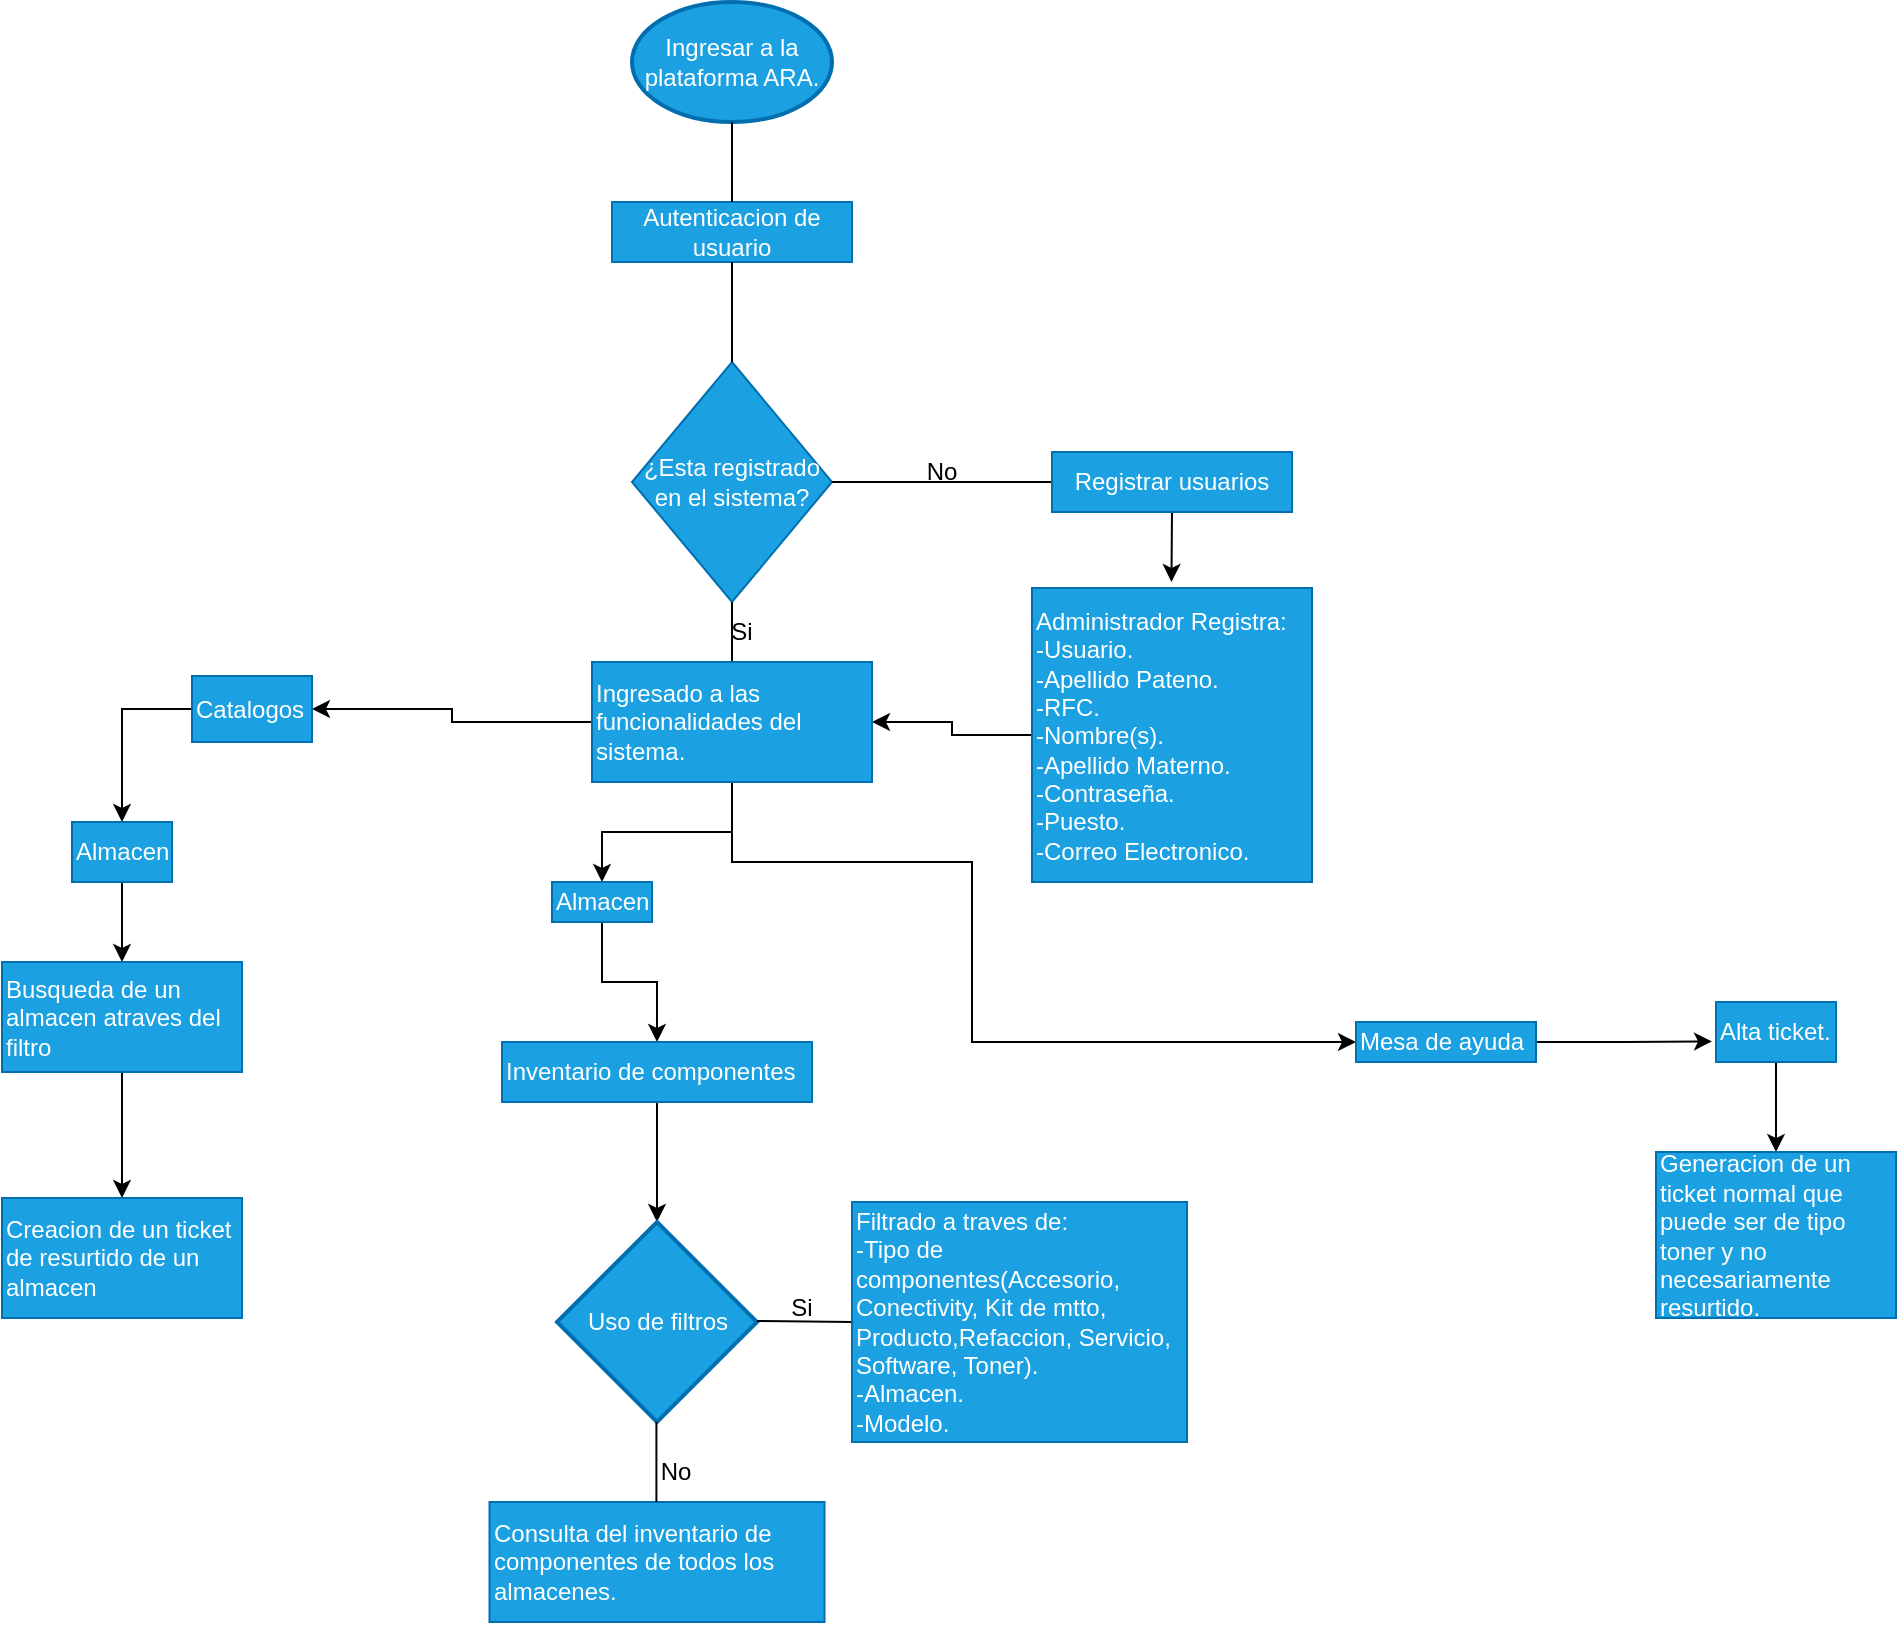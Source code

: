 <mxfile version="21.4.0" type="github">
  <diagram name="Página-1" id="Qh7bI7CGL2_jszbcvP-a">
    <mxGraphModel dx="440" dy="238" grid="1" gridSize="10" guides="1" tooltips="1" connect="1" arrows="1" fold="1" page="1" pageScale="1" pageWidth="1200" pageHeight="1920" math="0" shadow="0">
      <root>
        <mxCell id="0" />
        <mxCell id="1" parent="0" />
        <mxCell id="DQx1dqBmSsrzj3G31s6L-1" value="Ingresar a la plataforma ARA." style="strokeWidth=2;html=1;shape=mxgraph.flowchart.start_1;whiteSpace=wrap;fillColor=#1ba1e2;fontColor=#ffffff;strokeColor=#006EAF;" parent="1" vertex="1">
          <mxGeometry x="428" y="20" width="100" height="60" as="geometry" />
        </mxCell>
        <mxCell id="DQx1dqBmSsrzj3G31s6L-2" value="Autenticacion de usuario" style="rounded=0;whiteSpace=wrap;html=1;fillColor=#1ba1e2;fontColor=#ffffff;strokeColor=#006EAF;" parent="1" vertex="1">
          <mxGeometry x="418" y="120" width="120" height="30" as="geometry" />
        </mxCell>
        <mxCell id="DQx1dqBmSsrzj3G31s6L-3" value="" style="endArrow=none;html=1;rounded=0;entryX=0.5;entryY=1;entryDx=0;entryDy=0;entryPerimeter=0;" parent="1" target="DQx1dqBmSsrzj3G31s6L-1" edge="1">
          <mxGeometry width="50" height="50" relative="1" as="geometry">
            <mxPoint x="478" y="120" as="sourcePoint" />
            <mxPoint x="318" y="220" as="targetPoint" />
            <Array as="points">
              <mxPoint x="478" y="120" />
            </Array>
          </mxGeometry>
        </mxCell>
        <mxCell id="DQx1dqBmSsrzj3G31s6L-4" value="¿Esta registrado en el sistema?" style="rhombus;whiteSpace=wrap;html=1;fillColor=#1ba1e2;fontColor=#ffffff;strokeColor=#006EAF;" parent="1" vertex="1">
          <mxGeometry x="428" y="200" width="100" height="120" as="geometry" />
        </mxCell>
        <mxCell id="DQx1dqBmSsrzj3G31s6L-5" value="" style="endArrow=none;html=1;rounded=0;entryX=0.5;entryY=1;entryDx=0;entryDy=0;entryPerimeter=0;" parent="1" edge="1">
          <mxGeometry width="50" height="50" relative="1" as="geometry">
            <mxPoint x="478" y="200" as="sourcePoint" />
            <mxPoint x="478" y="150" as="targetPoint" />
          </mxGeometry>
        </mxCell>
        <mxCell id="DQx1dqBmSsrzj3G31s6L-7" value="" style="endArrow=none;html=1;rounded=0;entryX=0.5;entryY=1;entryDx=0;entryDy=0;entryPerimeter=0;" parent="1" edge="1">
          <mxGeometry width="50" height="50" relative="1" as="geometry">
            <mxPoint x="478" y="350" as="sourcePoint" />
            <mxPoint x="478" y="320" as="targetPoint" />
          </mxGeometry>
        </mxCell>
        <mxCell id="DQx1dqBmSsrzj3G31s6L-8" value="" style="endArrow=none;html=1;rounded=0;entryX=1;entryY=0.5;entryDx=0;entryDy=0;" parent="1" target="DQx1dqBmSsrzj3G31s6L-4" edge="1">
          <mxGeometry width="50" height="50" relative="1" as="geometry">
            <mxPoint x="638" y="260" as="sourcePoint" />
            <mxPoint x="488" y="330" as="targetPoint" />
            <Array as="points" />
          </mxGeometry>
        </mxCell>
        <mxCell id="DQx1dqBmSsrzj3G31s6L-9" value="No" style="text;html=1;strokeColor=none;fillColor=none;align=center;verticalAlign=middle;whiteSpace=wrap;rounded=0;" parent="1" vertex="1">
          <mxGeometry x="568" y="250" width="30" height="10" as="geometry" />
        </mxCell>
        <mxCell id="DQx1dqBmSsrzj3G31s6L-10" value="Si" style="text;html=1;strokeColor=none;fillColor=none;align=center;verticalAlign=middle;whiteSpace=wrap;rounded=0;" parent="1" vertex="1">
          <mxGeometry x="468" y="330" width="30" height="10" as="geometry" />
        </mxCell>
        <mxCell id="DQx1dqBmSsrzj3G31s6L-15" style="edgeStyle=orthogonalEdgeStyle;rounded=0;orthogonalLoop=1;jettySize=auto;html=1;exitX=0.5;exitY=1;exitDx=0;exitDy=0;" parent="1" source="DQx1dqBmSsrzj3G31s6L-12" edge="1">
          <mxGeometry relative="1" as="geometry">
            <mxPoint x="697.727" y="310" as="targetPoint" />
          </mxGeometry>
        </mxCell>
        <mxCell id="DQx1dqBmSsrzj3G31s6L-12" value="Registrar usuarios" style="rounded=0;whiteSpace=wrap;html=1;fillColor=#1ba1e2;fontColor=#ffffff;strokeColor=#006EAF;" parent="1" vertex="1">
          <mxGeometry x="638" y="245" width="120" height="30" as="geometry" />
        </mxCell>
        <mxCell id="DQx1dqBmSsrzj3G31s6L-29" style="edgeStyle=orthogonalEdgeStyle;rounded=0;orthogonalLoop=1;jettySize=auto;html=1;exitX=0;exitY=0.5;exitDx=0;exitDy=0;entryX=1;entryY=0.5;entryDx=0;entryDy=0;" parent="1" source="DQx1dqBmSsrzj3G31s6L-16" target="DQx1dqBmSsrzj3G31s6L-17" edge="1">
          <mxGeometry relative="1" as="geometry" />
        </mxCell>
        <mxCell id="DQx1dqBmSsrzj3G31s6L-16" value="Administrador Registra:&lt;br&gt;-Usuario.&lt;br&gt;-Apellido Pateno.&lt;br&gt;-RFC.&lt;br&gt;-Nombre(s).&lt;br&gt;-Apellido Materno.&lt;br&gt;-Contraseña.&lt;br&gt;-Puesto.&lt;br&gt;-Correo Electronico." style="rounded=0;whiteSpace=wrap;html=1;fillColor=#1ba1e2;fontColor=#ffffff;strokeColor=#006EAF;align=left;" parent="1" vertex="1">
          <mxGeometry x="628" y="313" width="140" height="147" as="geometry" />
        </mxCell>
        <mxCell id="DQx1dqBmSsrzj3G31s6L-19" value="" style="edgeStyle=orthogonalEdgeStyle;rounded=0;orthogonalLoop=1;jettySize=auto;html=1;" parent="1" source="DQx1dqBmSsrzj3G31s6L-17" target="DQx1dqBmSsrzj3G31s6L-18" edge="1">
          <mxGeometry relative="1" as="geometry" />
        </mxCell>
        <mxCell id="DQx1dqBmSsrzj3G31s6L-21" value="" style="edgeStyle=orthogonalEdgeStyle;rounded=0;orthogonalLoop=1;jettySize=auto;html=1;" parent="1" source="DQx1dqBmSsrzj3G31s6L-17" target="DQx1dqBmSsrzj3G31s6L-20" edge="1">
          <mxGeometry relative="1" as="geometry" />
        </mxCell>
        <mxCell id="3GplsCGxQkK43SpxvfvO-1" style="edgeStyle=orthogonalEdgeStyle;rounded=0;orthogonalLoop=1;jettySize=auto;html=1;" edge="1" parent="1" source="DQx1dqBmSsrzj3G31s6L-17" target="3GplsCGxQkK43SpxvfvO-13">
          <mxGeometry relative="1" as="geometry">
            <mxPoint x="728" y="540" as="targetPoint" />
            <Array as="points">
              <mxPoint x="478" y="450" />
              <mxPoint x="598" y="450" />
              <mxPoint x="598" y="540" />
            </Array>
          </mxGeometry>
        </mxCell>
        <mxCell id="DQx1dqBmSsrzj3G31s6L-17" value="Ingresado a las funcionalidades del sistema." style="rounded=0;whiteSpace=wrap;html=1;fillColor=#1ba1e2;fontColor=#ffffff;strokeColor=#006EAF;align=left;" parent="1" vertex="1">
          <mxGeometry x="408" y="350" width="140" height="60" as="geometry" />
        </mxCell>
        <mxCell id="DQx1dqBmSsrzj3G31s6L-23" value="" style="edgeStyle=orthogonalEdgeStyle;rounded=0;orthogonalLoop=1;jettySize=auto;html=1;" parent="1" source="DQx1dqBmSsrzj3G31s6L-18" target="DQx1dqBmSsrzj3G31s6L-22" edge="1">
          <mxGeometry relative="1" as="geometry" />
        </mxCell>
        <mxCell id="DQx1dqBmSsrzj3G31s6L-18" value="Almacen" style="whiteSpace=wrap;html=1;align=left;fillColor=#1ba1e2;strokeColor=#006EAF;fontColor=#ffffff;rounded=0;" parent="1" vertex="1">
          <mxGeometry x="388" y="460" width="50" height="20" as="geometry" />
        </mxCell>
        <mxCell id="DQx1dqBmSsrzj3G31s6L-25" value="" style="edgeStyle=orthogonalEdgeStyle;rounded=0;orthogonalLoop=1;jettySize=auto;html=1;" parent="1" source="DQx1dqBmSsrzj3G31s6L-20" target="DQx1dqBmSsrzj3G31s6L-24" edge="1">
          <mxGeometry relative="1" as="geometry" />
        </mxCell>
        <mxCell id="DQx1dqBmSsrzj3G31s6L-20" value="Catalogos" style="whiteSpace=wrap;html=1;align=left;fillColor=#1ba1e2;strokeColor=#006EAF;fontColor=#ffffff;rounded=0;" parent="1" vertex="1">
          <mxGeometry x="208" y="357" width="60" height="33" as="geometry" />
        </mxCell>
        <mxCell id="3GplsCGxQkK43SpxvfvO-5" style="edgeStyle=orthogonalEdgeStyle;rounded=0;orthogonalLoop=1;jettySize=auto;html=1;exitX=0.5;exitY=1;exitDx=0;exitDy=0;entryX=0.5;entryY=0;entryDx=0;entryDy=0;entryPerimeter=0;" edge="1" parent="1" source="DQx1dqBmSsrzj3G31s6L-22" target="3GplsCGxQkK43SpxvfvO-4">
          <mxGeometry relative="1" as="geometry" />
        </mxCell>
        <mxCell id="DQx1dqBmSsrzj3G31s6L-22" value="Inventario de componentes" style="rounded=0;whiteSpace=wrap;html=1;align=left;fillColor=#1ba1e2;strokeColor=#006EAF;fontColor=#ffffff;" parent="1" vertex="1">
          <mxGeometry x="363" y="540" width="155" height="30" as="geometry" />
        </mxCell>
        <mxCell id="3GplsCGxQkK43SpxvfvO-3" value="" style="edgeStyle=orthogonalEdgeStyle;rounded=0;orthogonalLoop=1;jettySize=auto;html=1;" edge="1" parent="1" source="DQx1dqBmSsrzj3G31s6L-24" target="3GplsCGxQkK43SpxvfvO-2">
          <mxGeometry relative="1" as="geometry" />
        </mxCell>
        <mxCell id="DQx1dqBmSsrzj3G31s6L-24" value="Almacen" style="whiteSpace=wrap;html=1;align=left;fillColor=#1ba1e2;strokeColor=#006EAF;fontColor=#ffffff;rounded=0;" parent="1" vertex="1">
          <mxGeometry x="148" y="430" width="50" height="30" as="geometry" />
        </mxCell>
        <mxCell id="DQx1dqBmSsrzj3G31s6L-26" value="Consulta del inventario de componentes de todos los almacenes." style="whiteSpace=wrap;html=1;align=left;fillColor=#1ba1e2;strokeColor=#006EAF;fontColor=#ffffff;rounded=0;" parent="1" vertex="1">
          <mxGeometry x="356.75" y="770" width="167.5" height="60" as="geometry" />
        </mxCell>
        <mxCell id="3GplsCGxQkK43SpxvfvO-17" value="" style="edgeStyle=orthogonalEdgeStyle;rounded=0;orthogonalLoop=1;jettySize=auto;html=1;" edge="1" parent="1" source="3GplsCGxQkK43SpxvfvO-2" target="3GplsCGxQkK43SpxvfvO-16">
          <mxGeometry relative="1" as="geometry" />
        </mxCell>
        <mxCell id="3GplsCGxQkK43SpxvfvO-2" value="Busqueda de un almacen atraves del filtro" style="whiteSpace=wrap;html=1;align=left;fillColor=#1ba1e2;strokeColor=#006EAF;fontColor=#ffffff;rounded=0;" vertex="1" parent="1">
          <mxGeometry x="113" y="500" width="120" height="55" as="geometry" />
        </mxCell>
        <mxCell id="3GplsCGxQkK43SpxvfvO-4" value="Uso de filtros" style="strokeWidth=2;html=1;shape=mxgraph.flowchart.decision;whiteSpace=wrap;fillColor=#1ba1e2;fontColor=#ffffff;strokeColor=#006EAF;" vertex="1" parent="1">
          <mxGeometry x="390.5" y="630" width="100" height="100" as="geometry" />
        </mxCell>
        <mxCell id="3GplsCGxQkK43SpxvfvO-6" value="Si" style="text;html=1;strokeColor=none;fillColor=none;align=center;verticalAlign=middle;whiteSpace=wrap;rounded=0;" vertex="1" parent="1">
          <mxGeometry x="498" y="668" width="30" height="10" as="geometry" />
        </mxCell>
        <mxCell id="3GplsCGxQkK43SpxvfvO-7" value="" style="endArrow=none;html=1;rounded=0;entryX=1;entryY=0.5;entryDx=0;entryDy=0;" edge="1" parent="1">
          <mxGeometry width="50" height="50" relative="1" as="geometry">
            <mxPoint x="538" y="680" as="sourcePoint" />
            <mxPoint x="490.5" y="679.47" as="targetPoint" />
            <Array as="points" />
          </mxGeometry>
        </mxCell>
        <mxCell id="3GplsCGxQkK43SpxvfvO-9" value="No" style="text;html=1;strokeColor=none;fillColor=none;align=center;verticalAlign=middle;whiteSpace=wrap;rounded=0;" vertex="1" parent="1">
          <mxGeometry x="435" y="750" width="30" height="10" as="geometry" />
        </mxCell>
        <mxCell id="3GplsCGxQkK43SpxvfvO-11" value="" style="endArrow=none;html=1;rounded=0;entryX=1;entryY=0.5;entryDx=0;entryDy=0;" edge="1" parent="1">
          <mxGeometry width="50" height="50" relative="1" as="geometry">
            <mxPoint x="440.2" y="770" as="sourcePoint" />
            <mxPoint x="440.2" y="730" as="targetPoint" />
            <Array as="points" />
          </mxGeometry>
        </mxCell>
        <mxCell id="3GplsCGxQkK43SpxvfvO-12" value="Filtrado a traves de:&lt;br&gt;-Tipo de componentes(Accesorio, Conectivity, Kit de mtto, Producto,Refaccion, Servicio, Software, Toner).&lt;br&gt;-Almacen.&lt;br&gt;-Modelo." style="whiteSpace=wrap;html=1;align=left;fillColor=#1ba1e2;strokeColor=#006EAF;fontColor=#ffffff;rounded=0;" vertex="1" parent="1">
          <mxGeometry x="538" y="620" width="167.5" height="120" as="geometry" />
        </mxCell>
        <mxCell id="3GplsCGxQkK43SpxvfvO-18" style="edgeStyle=orthogonalEdgeStyle;rounded=0;orthogonalLoop=1;jettySize=auto;html=1;exitX=1;exitY=0.5;exitDx=0;exitDy=0;entryX=-0.033;entryY=0.657;entryDx=0;entryDy=0;entryPerimeter=0;" edge="1" parent="1" source="3GplsCGxQkK43SpxvfvO-13" target="3GplsCGxQkK43SpxvfvO-15">
          <mxGeometry relative="1" as="geometry" />
        </mxCell>
        <mxCell id="3GplsCGxQkK43SpxvfvO-13" value="Mesa de ayuda" style="whiteSpace=wrap;html=1;align=left;fillColor=#1ba1e2;strokeColor=#006EAF;fontColor=#ffffff;rounded=0;" vertex="1" parent="1">
          <mxGeometry x="790" y="530" width="90" height="20" as="geometry" />
        </mxCell>
        <mxCell id="3GplsCGxQkK43SpxvfvO-22" style="edgeStyle=orthogonalEdgeStyle;rounded=0;orthogonalLoop=1;jettySize=auto;html=1;exitX=0.5;exitY=1;exitDx=0;exitDy=0;entryX=0.5;entryY=0;entryDx=0;entryDy=0;" edge="1" parent="1" source="3GplsCGxQkK43SpxvfvO-15" target="3GplsCGxQkK43SpxvfvO-19">
          <mxGeometry relative="1" as="geometry" />
        </mxCell>
        <mxCell id="3GplsCGxQkK43SpxvfvO-15" value="Alta ticket." style="rounded=0;whiteSpace=wrap;html=1;align=left;fillColor=#1ba1e2;strokeColor=#006EAF;fontColor=#ffffff;" vertex="1" parent="1">
          <mxGeometry x="970" y="520" width="60" height="30" as="geometry" />
        </mxCell>
        <mxCell id="3GplsCGxQkK43SpxvfvO-16" value="Creacion de un ticket de resurtido de un almacen" style="whiteSpace=wrap;html=1;align=left;fillColor=#1ba1e2;strokeColor=#006EAF;fontColor=#ffffff;rounded=0;" vertex="1" parent="1">
          <mxGeometry x="113" y="618" width="120" height="60" as="geometry" />
        </mxCell>
        <mxCell id="3GplsCGxQkK43SpxvfvO-19" value="Generacion de un ticket normal que puede ser de tipo toner y no necesariamente resurtido." style="whiteSpace=wrap;html=1;align=left;fillColor=#1ba1e2;strokeColor=#006EAF;fontColor=#ffffff;rounded=0;" vertex="1" parent="1">
          <mxGeometry x="940" y="595" width="120" height="83" as="geometry" />
        </mxCell>
      </root>
    </mxGraphModel>
  </diagram>
</mxfile>

